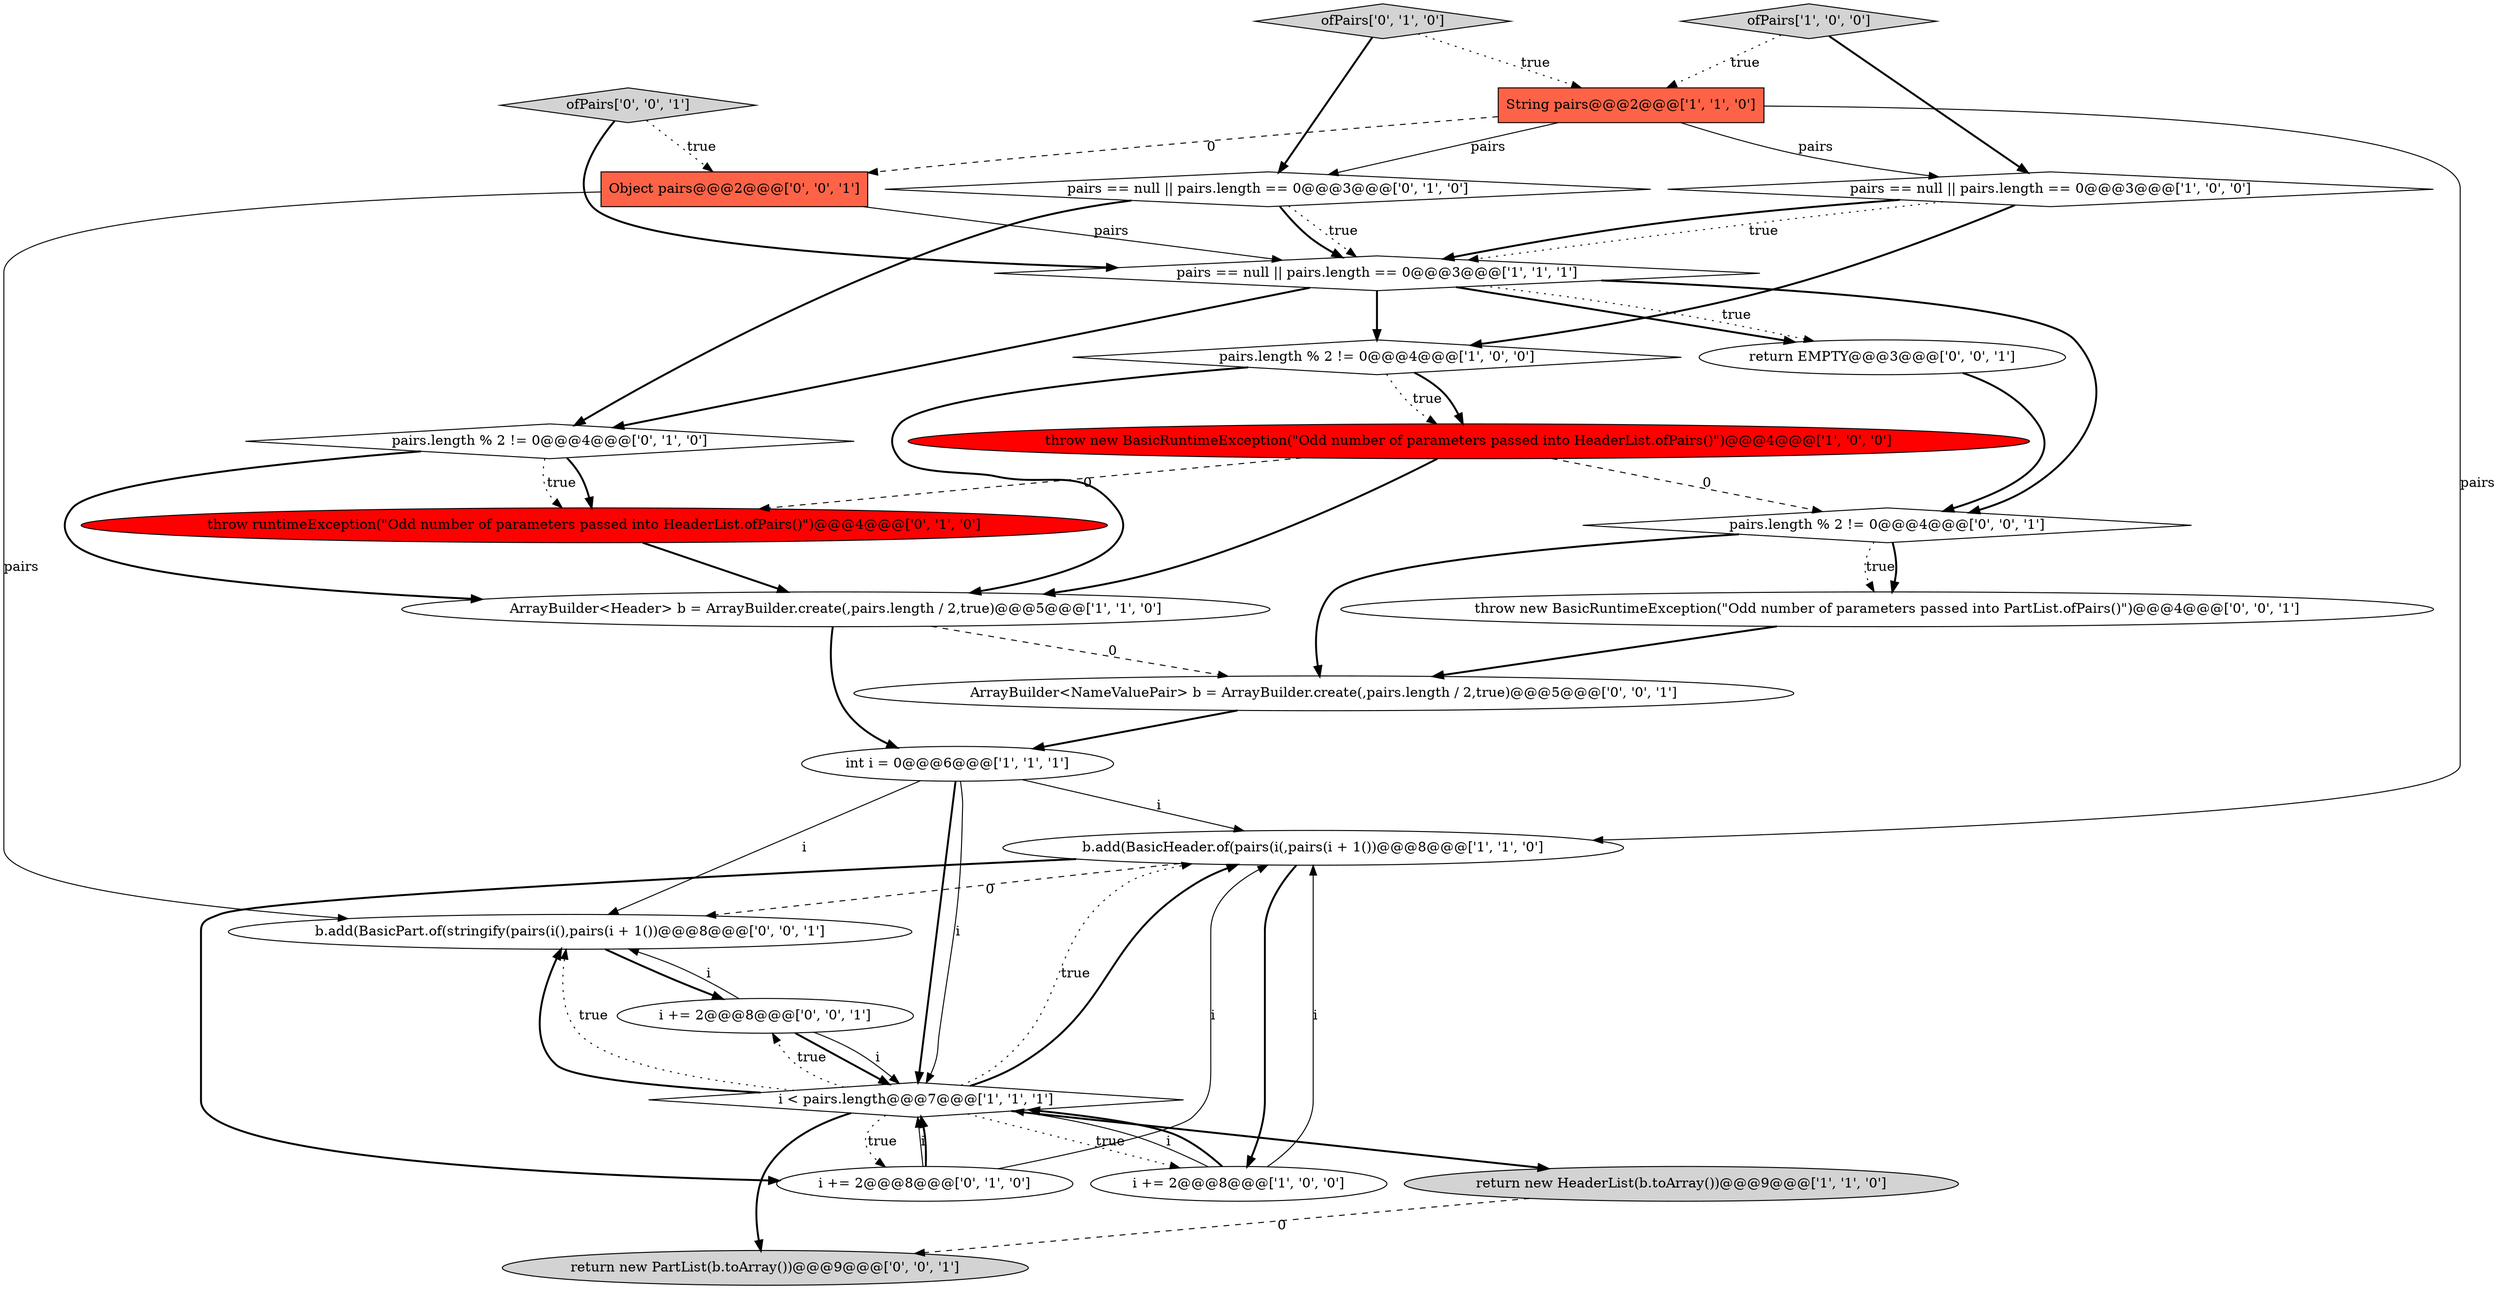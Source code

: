 digraph {
6 [style = filled, label = "ArrayBuilder<Header> b = ArrayBuilder.create(,pairs.length / 2,true)@@@5@@@['1', '1', '0']", fillcolor = white, shape = ellipse image = "AAA0AAABBB1BBB"];
14 [style = filled, label = "ofPairs['0', '1', '0']", fillcolor = lightgray, shape = diamond image = "AAA0AAABBB2BBB"];
0 [style = filled, label = "int i = 0@@@6@@@['1', '1', '1']", fillcolor = white, shape = ellipse image = "AAA0AAABBB1BBB"];
22 [style = filled, label = "i += 2@@@8@@@['0', '0', '1']", fillcolor = white, shape = ellipse image = "AAA0AAABBB3BBB"];
9 [style = filled, label = "return new HeaderList(b.toArray())@@@9@@@['1', '1', '0']", fillcolor = lightgray, shape = ellipse image = "AAA0AAABBB1BBB"];
11 [style = filled, label = "throw new BasicRuntimeException(\"Odd number of parameters passed into HeaderList.ofPairs()\")@@@4@@@['1', '0', '0']", fillcolor = red, shape = ellipse image = "AAA1AAABBB1BBB"];
10 [style = filled, label = "String pairs@@@2@@@['1', '1', '0']", fillcolor = tomato, shape = box image = "AAA0AAABBB1BBB"];
5 [style = filled, label = "pairs.length % 2 != 0@@@4@@@['1', '0', '0']", fillcolor = white, shape = diamond image = "AAA0AAABBB1BBB"];
18 [style = filled, label = "ArrayBuilder<NameValuePair> b = ArrayBuilder.create(,pairs.length / 2,true)@@@5@@@['0', '0', '1']", fillcolor = white, shape = ellipse image = "AAA0AAABBB3BBB"];
13 [style = filled, label = "pairs == null || pairs.length == 0@@@3@@@['0', '1', '0']", fillcolor = white, shape = diamond image = "AAA0AAABBB2BBB"];
3 [style = filled, label = "ofPairs['1', '0', '0']", fillcolor = lightgray, shape = diamond image = "AAA0AAABBB1BBB"];
25 [style = filled, label = "ofPairs['0', '0', '1']", fillcolor = lightgray, shape = diamond image = "AAA0AAABBB3BBB"];
7 [style = filled, label = "b.add(BasicHeader.of(pairs(i(,pairs(i + 1())@@@8@@@['1', '1', '0']", fillcolor = white, shape = ellipse image = "AAA0AAABBB1BBB"];
12 [style = filled, label = "pairs.length % 2 != 0@@@4@@@['0', '1', '0']", fillcolor = white, shape = diamond image = "AAA0AAABBB2BBB"];
23 [style = filled, label = "b.add(BasicPart.of(stringify(pairs(i(),pairs(i + 1())@@@8@@@['0', '0', '1']", fillcolor = white, shape = ellipse image = "AAA0AAABBB3BBB"];
2 [style = filled, label = "i += 2@@@8@@@['1', '0', '0']", fillcolor = white, shape = ellipse image = "AAA0AAABBB1BBB"];
19 [style = filled, label = "Object pairs@@@2@@@['0', '0', '1']", fillcolor = tomato, shape = box image = "AAA0AAABBB3BBB"];
21 [style = filled, label = "return EMPTY@@@3@@@['0', '0', '1']", fillcolor = white, shape = ellipse image = "AAA0AAABBB3BBB"];
24 [style = filled, label = "pairs.length % 2 != 0@@@4@@@['0', '0', '1']", fillcolor = white, shape = diamond image = "AAA0AAABBB3BBB"];
17 [style = filled, label = "throw new BasicRuntimeException(\"Odd number of parameters passed into PartList.ofPairs()\")@@@4@@@['0', '0', '1']", fillcolor = white, shape = ellipse image = "AAA0AAABBB3BBB"];
8 [style = filled, label = "i < pairs.length@@@7@@@['1', '1', '1']", fillcolor = white, shape = diamond image = "AAA0AAABBB1BBB"];
20 [style = filled, label = "return new PartList(b.toArray())@@@9@@@['0', '0', '1']", fillcolor = lightgray, shape = ellipse image = "AAA0AAABBB3BBB"];
15 [style = filled, label = "i += 2@@@8@@@['0', '1', '0']", fillcolor = white, shape = ellipse image = "AAA0AAABBB2BBB"];
1 [style = filled, label = "pairs == null || pairs.length == 0@@@3@@@['1', '0', '0']", fillcolor = white, shape = diamond image = "AAA0AAABBB1BBB"];
16 [style = filled, label = "throw runtimeException(\"Odd number of parameters passed into HeaderList.ofPairs()\")@@@4@@@['0', '1', '0']", fillcolor = red, shape = ellipse image = "AAA1AAABBB2BBB"];
4 [style = filled, label = "pairs == null || pairs.length == 0@@@3@@@['1', '1', '1']", fillcolor = white, shape = diamond image = "AAA0AAABBB1BBB"];
1->5 [style = bold, label=""];
9->20 [style = dashed, label="0"];
1->4 [style = bold, label=""];
4->24 [style = bold, label=""];
10->7 [style = solid, label="pairs"];
7->23 [style = dashed, label="0"];
8->23 [style = bold, label=""];
3->1 [style = bold, label=""];
11->16 [style = dashed, label="0"];
10->19 [style = dashed, label="0"];
8->2 [style = dotted, label="true"];
16->6 [style = bold, label=""];
24->17 [style = dotted, label="true"];
3->10 [style = dotted, label="true"];
11->6 [style = bold, label=""];
4->21 [style = bold, label=""];
8->15 [style = dotted, label="true"];
8->7 [style = dotted, label="true"];
8->23 [style = dotted, label="true"];
25->4 [style = bold, label=""];
6->0 [style = bold, label=""];
1->4 [style = dotted, label="true"];
12->16 [style = bold, label=""];
21->24 [style = bold, label=""];
12->6 [style = bold, label=""];
19->4 [style = solid, label="pairs"];
24->18 [style = bold, label=""];
14->10 [style = dotted, label="true"];
19->23 [style = solid, label="pairs"];
2->8 [style = solid, label="i"];
22->23 [style = solid, label="i"];
10->13 [style = solid, label="pairs"];
8->7 [style = bold, label=""];
0->23 [style = solid, label="i"];
6->18 [style = dashed, label="0"];
22->8 [style = bold, label=""];
4->21 [style = dotted, label="true"];
5->11 [style = dotted, label="true"];
13->12 [style = bold, label=""];
8->20 [style = bold, label=""];
23->22 [style = bold, label=""];
5->6 [style = bold, label=""];
12->16 [style = dotted, label="true"];
7->2 [style = bold, label=""];
17->18 [style = bold, label=""];
11->24 [style = dashed, label="0"];
24->17 [style = bold, label=""];
0->8 [style = bold, label=""];
0->8 [style = solid, label="i"];
8->22 [style = dotted, label="true"];
8->9 [style = bold, label=""];
15->8 [style = solid, label="i"];
4->12 [style = bold, label=""];
7->15 [style = bold, label=""];
5->11 [style = bold, label=""];
14->13 [style = bold, label=""];
25->19 [style = dotted, label="true"];
4->5 [style = bold, label=""];
22->8 [style = solid, label="i"];
15->7 [style = solid, label="i"];
2->8 [style = bold, label=""];
15->8 [style = bold, label=""];
13->4 [style = dotted, label="true"];
0->7 [style = solid, label="i"];
10->1 [style = solid, label="pairs"];
18->0 [style = bold, label=""];
13->4 [style = bold, label=""];
2->7 [style = solid, label="i"];
}
